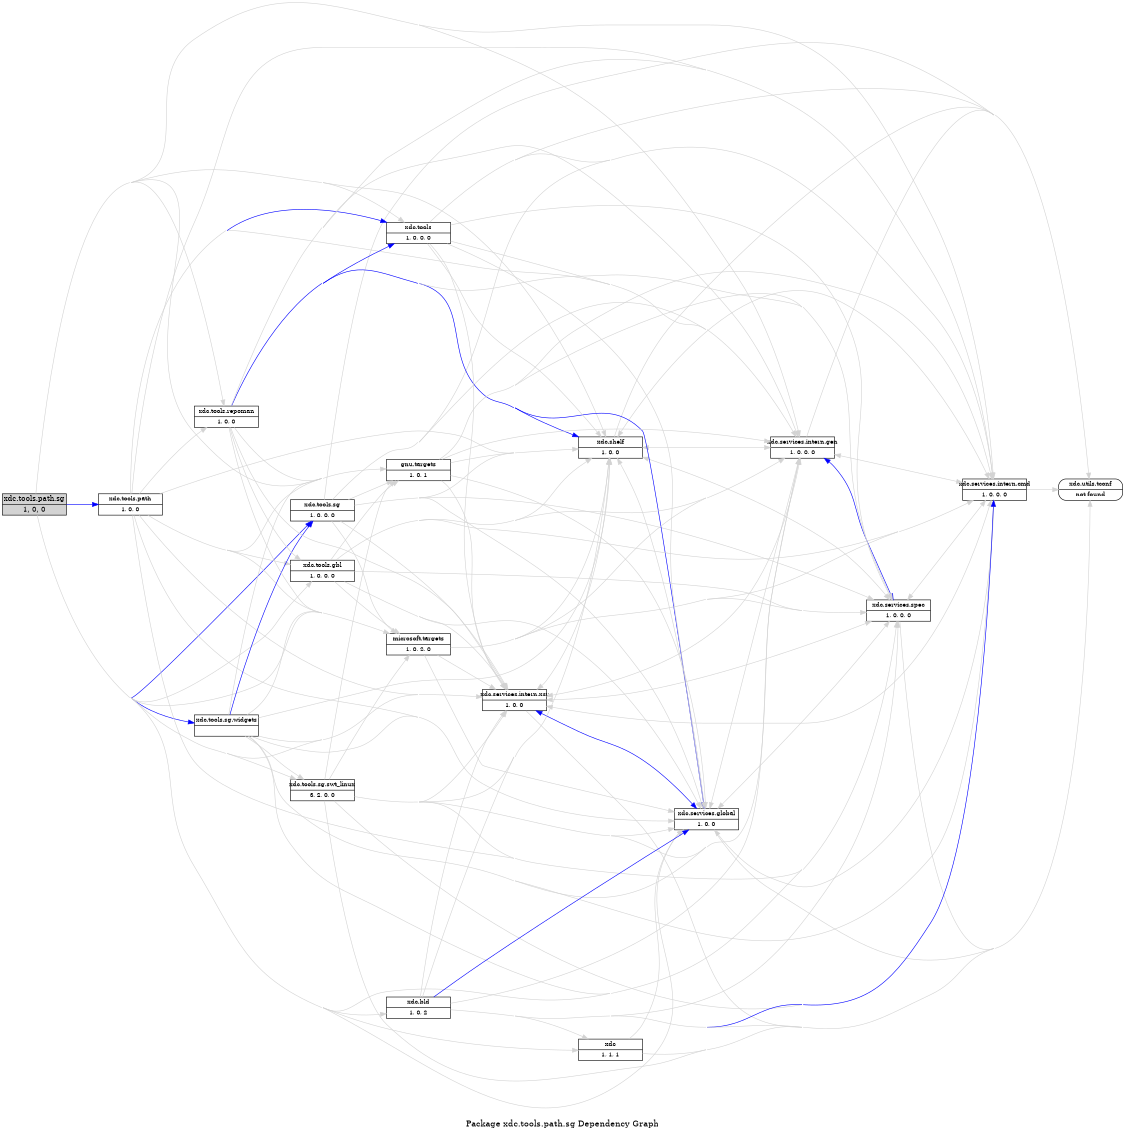 digraph dependencies {
    label="\nPackage xdc.tools.path.sg Dependency Graph";
    size="7.5,10";
    rankdir=LR;
    ranksep=".75";
    concentrate="true";
    node [fixedsize=true, width=1.5, style=filled, color=black];
    node [font=Helvetica, fontsize=12, fillcolor=lightgrey];
    xdc_tools_path_sg [shape=record,label="xdc.tools.path.sg|1, 0, 0", URL="../../../../../../../../../../../rtree/install/trees/products/xdcprod/xdcprod-m41/product/Linux/xdctools_3_20_00_41/packages/xdc/tools/path/sg/package/package.rel.xml"];
    node [fontsize=10, fillcolor=white];

    edge [style=solid, color=blue]
    xdc_tools_sg [shape=record,label="xdc.tools.sg|1, 0, 0, 0", URL="../../../../../../../../../../../rtree/install/trees/products/xdcprod/xdcprod-m41/product/Linux/xdctools_3_20_00_41/packages/xdc/tools/sg/package/package.rel.svg"];
    xdc_tools_path_sg -> xdc_tools_sg;
    xdc_tools_path [shape=record,label="xdc.tools.path|1, 0, 0", URL="../../../../../../../../../../../rtree/install/trees/products/xdcprod/xdcprod-m41/product/Linux/xdctools_3_20_00_41/packages/xdc/tools/path/package/package.rel.svg"];
    xdc_tools_path_sg -> xdc_tools_path;
    xdc_tools_sg_widgets [shape=record,label="xdc.tools.sg.widgets|", URL="../../../../../../../../../../../rtree/install/trees/products/xdcprod/xdcprod-m41/product/Linux/xdctools_3_20_00_41/packages/xdc/tools/sg/widgets/package/package.rel.svg"];
    xdc_tools_path_sg -> xdc_tools_sg_widgets;

    edge [style=solid, color=lightgrey]
    xdc_services_intern_xsr [shape=record,label="xdc.services.intern.xsr|1, 0, 0", URL="../../../../../../../../../../../rtree/install/trees/products/xdcprod/xdcprod-m41/product/Linux/xdctools_3_20_00_41/packages/xdc/services/intern/xsr/package/package.rel.svg"];
    xdc_tools_path_sg -> xdc_services_intern_xsr;
    xdc_shelf [shape=record,label="xdc.shelf|1, 0, 0", URL="../../../../../../../../../../../rtree/install/trees/products/xdcprod/xdcprod-m41/product/Linux/xdctools_3_20_00_41/packages/xdc/shelf/package/package.rel.svg"];
    xdc_tools_path_sg -> xdc_shelf;
    xdc_tools_repoman [shape=record,label="xdc.tools.repoman|1, 0, 0", URL="../../../../../../../../../../../rtree/install/trees/products/xdcprod/xdcprod-m41/product/Linux/xdctools_3_20_00_41/packages/xdc/tools/repoman/package/package.rel.svg"];
    xdc_tools_path_sg -> xdc_tools_repoman;
    xdc_services_global [shape=record,label="xdc.services.global|1, 0, 0", URL="../../../../../../../../../../../rtree/install/trees/products/xdcprod/xdcprod-m41/product/Linux/xdctools_3_20_00_41/packages/xdc/services/global/package/package.rel.svg"];
    xdc_tools_path_sg -> xdc_services_global;
    xdc_services_intern_cmd [shape=record,label="xdc.services.intern.cmd|1, 0, 0, 0", URL="../../../../../../../../../../../rtree/install/trees/products/xdcprod/xdcprod-m41/product/Linux/xdctools_3_20_00_41/packages/xdc/services/intern/cmd/package/package.rel.svg"];
    xdc_tools_path_sg -> xdc_services_intern_cmd;
    xdc_tools_gbl [shape=record,label="xdc.tools.gbl|1, 0, 0, 0", URL="../../../../../../../../../../../rtree/install/trees/products/xdcprod/xdcprod-m41/product/Linux/xdctools_3_20_00_41/packages/xdc/tools/gbl/package/package.rel.svg"];
    xdc_tools_path_sg -> xdc_tools_gbl;
    xdc_tools_sg_swt_linux [shape=record,label="xdc.tools.sg.swt_linux|3, 2, 0, 0", URL="../../../../../../../../../../../rtree/install/trees/products/xdcprod/xdcprod-m41/product/Linux/xdctools_3_20_00_41/packages/xdc/tools/sg/swt_linux/package/package.rel.svg"];
    xdc_tools_path_sg -> xdc_tools_sg_swt_linux;
    xdc_tools_path_sg -> xdc_tools_sg_widgets;
    xdc_services_spec [shape=record,label="xdc.services.spec|1, 0, 0, 0", URL="../../../../../../../../../../../rtree/install/trees/products/xdcprod/xdcprod-m41/product/Linux/xdctools_3_20_00_41/packages/xdc/services/spec/package/package.rel.svg"];
    xdc_tools_path_sg -> xdc_services_spec;
    microsoft_targets [shape=record,label="microsoft.targets|1, 0, 2, 0", URL="../../../../../../../../../../../rtree/install/trees/products/xdcprod/xdcprod-m41/product/Linux/xdctools_3_20_00_41/packages/microsoft/targets/package/package.rel.svg"];
    xdc_tools_path_sg -> microsoft_targets;
    xdc [shape=record,label="xdc|1, 1, 1", URL="../../../../../../../../../../../rtree/install/trees/products/xdcprod/xdcprod-m41/product/Linux/xdctools_3_20_00_41/packages/xdc/package/package.rel.svg"];
    xdc_tools_path_sg -> xdc;
    xdc_bld [shape=record,label="xdc.bld|1, 0, 2", URL="../../../../../../../../../../../rtree/install/trees/products/xdcprod/xdcprod-m41/product/Linux/xdctools_3_20_00_41/packages/xdc/bld/package/package.rel.svg"];
    xdc_tools_path_sg -> xdc_bld;
    xdc_services_intern_gen [shape=record,label="xdc.services.intern.gen|1, 0, 0, 0", URL="../../../../../../../../../../../rtree/install/trees/products/xdcprod/xdcprod-m41/product/Linux/xdctools_3_20_00_41/packages/xdc/services/intern/gen/package/package.rel.svg"];
    xdc_tools_path_sg -> xdc_services_intern_gen;
    gnu_targets [shape=record,label="gnu.targets|1, 0, 1", URL="../../../../../../../../../../../rtree/install/trees/products/xdcprod/xdcprod-m41/product/Linux/xdctools_3_20_00_41/packages/gnu/targets/package/package.rel.svg"];
    xdc_tools_path_sg -> gnu_targets;
    xdc_tools_path_sg -> xdc_tools_path;
    xdc_tools_path_sg -> xdc_tools_sg;
    xdc_tools [shape=record,label="xdc.tools|1, 0, 0, 0", URL="../../../../../../../../../../../rtree/install/trees/products/xdcprod/xdcprod-m41/product/Linux/xdctools_3_20_00_41/packages/xdc/tools/package/package.rel.svg"];
    xdc_tools_path_sg -> xdc_tools;

    edge [style=solid, color=blue]

    edge [style=solid, color=lightgrey]
    xdc_tools -> xdc_shelf;
    xdc_tools -> xdc_services_spec;
    xdc_utils_tconf [shape=record,label="xdc.utils.tconf|not found"style=rounded, ];
    xdc_tools -> xdc_utils_tconf;
    xdc_tools -> xdc_services_global;
    xdc_tools -> xdc_services_intern_cmd;
    xdc_tools -> xdc_services_intern_xsr;
    xdc_tools -> xdc_services_intern_gen;

    edge [style=solid, color=blue]

    edge [style=solid, color=lightgrey]

    edge [style=solid, color=blue]

    edge [style=solid, color=lightgrey]
    gnu_targets -> xdc_services_spec;
    gnu_targets -> xdc_shelf;
    gnu_targets -> xdc_services_global;
    gnu_targets -> xdc_services_intern_cmd;
    gnu_targets -> xdc_services_intern_xsr;
    gnu_targets -> xdc_services_intern_gen;

    edge [style=solid, color=blue]
    xdc_services_intern_gen -> xdc_shelf;
    xdc_services_intern_gen -> xdc_services_spec;
    xdc_services_intern_gen -> xdc_services_global;
    xdc_services_intern_gen -> xdc_services_intern_xsr;

    edge [style=solid, color=lightgrey]
    xdc_services_intern_gen -> xdc_shelf;
    xdc_services_intern_gen -> xdc_services_spec;
    xdc_services_intern_gen -> xdc_utils_tconf;
    xdc_services_intern_gen -> xdc_services_global;
    xdc_services_intern_gen -> xdc_services_intern_cmd;
    xdc_services_intern_gen -> xdc_services_intern_xsr;

    edge [style=solid, color=blue]
    xdc_bld -> xdc_services_global;
    xdc_bld -> xdc_services_intern_cmd;

    edge [style=solid, color=lightgrey]
    xdc_bld -> xdc_shelf;
    xdc_bld -> xdc_services_spec;
    xdc_bld -> xdc_utils_tconf;
    xdc_bld -> xdc_services_global;
    xdc_bld -> xdc;
    xdc_bld -> xdc_services_intern_cmd;
    xdc_bld -> xdc_services_intern_xsr;
    xdc_bld -> xdc_services_intern_gen;

    edge [style=solid, color=blue]

    edge [style=solid, color=lightgrey]
    xdc -> xdc_services_global;
    xdc -> xdc_utils_tconf;

    edge [style=solid, color=blue]

    edge [style=solid, color=lightgrey]
    microsoft_targets -> xdc_services_spec;
    microsoft_targets -> xdc_shelf;
    microsoft_targets -> xdc_services_global;
    microsoft_targets -> xdc_services_intern_cmd;
    microsoft_targets -> xdc_services_intern_xsr;
    microsoft_targets -> xdc_services_intern_gen;

    edge [style=solid, color=blue]
    xdc_services_spec -> xdc_shelf;

    edge [style=solid, color=lightgrey]
    xdc_services_spec -> xdc_shelf;
    xdc_services_spec -> xdc_utils_tconf;
    xdc_services_spec -> xdc_services_global;
    xdc_services_spec -> xdc_services_intern_cmd;
    xdc_services_spec -> xdc_services_intern_xsr;
    xdc_services_spec -> xdc_services_intern_gen;

    edge [style=solid, color=blue]

    edge [style=solid, color=lightgrey]
    xdc_tools_sg_swt_linux -> xdc_shelf;
    xdc_tools_sg_swt_linux -> xdc_services_spec;
    xdc_tools_sg_swt_linux -> xdc_utils_tconf;
    xdc_tools_sg_swt_linux -> xdc_services_global;
    xdc_tools_sg_swt_linux -> xdc_services_intern_cmd;
    xdc_tools_sg_swt_linux -> gnu_targets;
    xdc_tools_sg_swt_linux -> xdc_services_intern_xsr;
    xdc_tools_sg_swt_linux -> xdc_services_intern_gen;
    xdc_tools_sg_swt_linux -> microsoft_targets;

    edge [style=solid, color=blue]

    edge [style=solid, color=lightgrey]
    xdc_tools_gbl -> gnu_targets;
    xdc_tools_gbl -> xdc_services_global;
    xdc_tools_gbl -> xdc_services_intern_cmd;
    xdc_tools_gbl -> xdc_shelf;
    xdc_tools_gbl -> xdc_services_intern_xsr;
    xdc_tools_gbl -> xdc_services_spec;
    xdc_tools_gbl -> microsoft_targets;
    xdc_tools_gbl -> xdc_services_intern_gen;

    edge [style=solid, color=blue]
    xdc_services_intern_cmd -> xdc_shelf;
    xdc_services_intern_cmd -> xdc_services_spec;
    xdc_services_intern_cmd -> xdc_services_global;
    xdc_services_intern_cmd -> xdc_services_intern_gen;

    edge [style=solid, color=lightgrey]
    xdc_services_intern_cmd -> xdc_shelf;
    xdc_services_intern_cmd -> xdc_services_spec;
    xdc_services_intern_cmd -> xdc_utils_tconf;
    xdc_services_intern_cmd -> xdc_services_global;
    xdc_services_intern_cmd -> xdc_services_intern_xsr;
    xdc_services_intern_cmd -> xdc_services_intern_gen;

    edge [style=solid, color=blue]

    edge [style=solid, color=lightgrey]
    xdc_services_global -> xdc_shelf;
    xdc_services_global -> xdc_services_spec;
    xdc_services_global -> xdc_utils_tconf;
    xdc_services_global -> xdc_services_intern_cmd;
    xdc_services_global -> xdc_services_intern_xsr;
    xdc_services_global -> xdc_services_intern_gen;

    edge [style=solid, color=blue]
    xdc_tools_repoman -> xdc_tools;
    xdc_tools_repoman -> xdc_shelf;
    xdc_tools_repoman -> xdc_services_global;

    edge [style=solid, color=lightgrey]
    xdc_tools_repoman -> xdc_tools;
    xdc_tools_repoman -> gnu_targets;
    xdc_tools_repoman -> xdc_services_global;
    xdc_tools_repoman -> xdc_tools_gbl;
    xdc_tools_repoman -> xdc_services_intern_cmd;
    xdc_tools_repoman -> xdc_shelf;
    xdc_tools_repoman -> xdc_services_intern_xsr;
    xdc_tools_repoman -> xdc_services_spec;
    xdc_tools_repoman -> microsoft_targets;
    xdc_tools_repoman -> xdc_services_intern_gen;

    edge [style=solid, color=blue]

    edge [style=solid, color=lightgrey]
    xdc_shelf -> xdc_services_spec;
    xdc_shelf -> xdc_utils_tconf;
    xdc_shelf -> xdc_services_global;
    xdc_shelf -> xdc_services_intern_cmd;
    xdc_shelf -> xdc_services_intern_xsr;
    xdc_shelf -> xdc_services_intern_gen;

    edge [style=solid, color=blue]
    xdc_services_intern_xsr -> xdc_services_global;

    edge [style=solid, color=lightgrey]
    xdc_services_intern_xsr -> xdc_shelf;
    xdc_services_intern_xsr -> xdc_services_spec;
    xdc_services_intern_xsr -> xdc_utils_tconf;
    xdc_services_intern_xsr -> xdc_services_global;
    xdc_services_intern_xsr -> xdc_services_intern_cmd;
    xdc_services_intern_xsr -> xdc_services_intern_gen;

    edge [style=solid, color=blue]
    xdc_tools_sg_widgets -> xdc_tools_sg;

    edge [style=solid, color=lightgrey]
    xdc_tools_sg_widgets -> gnu_targets;
    xdc_tools_sg_widgets -> xdc_services_global;
    xdc_tools_sg_widgets -> xdc_tools_sg;
    xdc_tools_sg_widgets -> xdc_services_intern_cmd;
    xdc_tools_sg_widgets -> xdc_shelf;
    xdc_tools_sg_widgets -> xdc_services_intern_xsr;
    xdc_tools_sg_widgets -> xdc_tools_sg_swt_linux;
    xdc_tools_sg_widgets -> xdc_services_spec;
    xdc_tools_sg_widgets -> microsoft_targets;
    xdc_tools_sg_widgets -> xdc_services_intern_gen;

    edge [style=solid, color=blue]
    xdc_tools_path -> xdc_tools;

    edge [style=solid, color=lightgrey]
    xdc_tools_path -> xdc_tools;
    xdc_tools_path -> gnu_targets;
    xdc_tools_path -> xdc_services_global;
    xdc_tools_path -> xdc_tools_repoman;
    xdc_tools_path -> xdc_tools_gbl;
    xdc_tools_path -> xdc_services_intern_cmd;
    xdc_tools_path -> xdc_shelf;
    xdc_tools_path -> xdc_services_intern_xsr;
    xdc_tools_path -> xdc_services_spec;
    xdc_tools_path -> microsoft_targets;
    xdc_tools_path -> xdc_services_intern_gen;

    edge [style=solid, color=blue]

    edge [style=solid, color=lightgrey]
    xdc_tools_sg -> xdc_shelf;
    xdc_tools_sg -> xdc_services_spec;
    xdc_tools_sg -> xdc_utils_tconf;
    xdc_tools_sg -> xdc_services_global;
    xdc_tools_sg -> xdc_services_intern_cmd;
    xdc_tools_sg -> gnu_targets;
    xdc_tools_sg -> xdc_services_intern_xsr;
    xdc_tools_sg -> xdc_services_intern_gen;
    xdc_tools_sg -> microsoft_targets;
}
